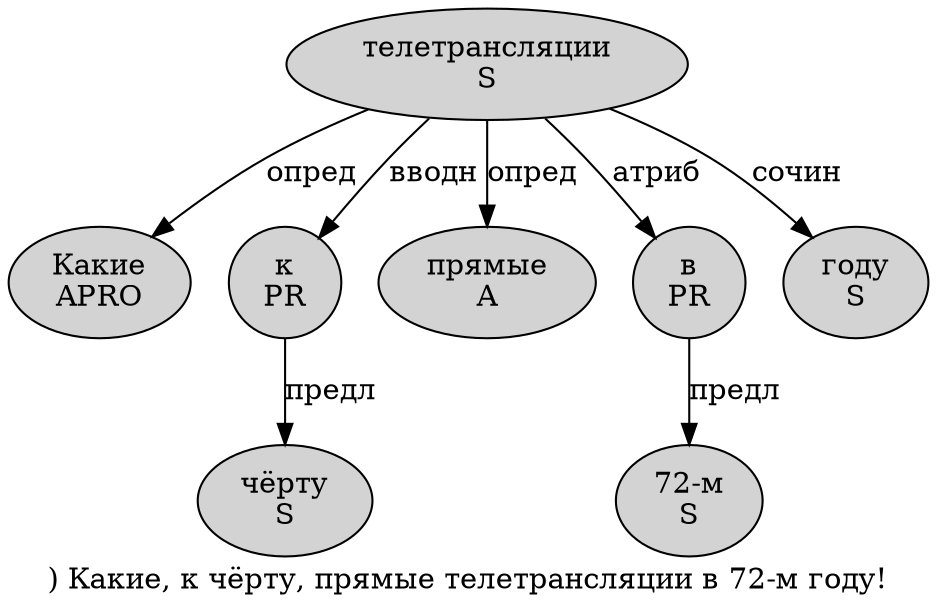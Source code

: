 digraph SENTENCE_3386 {
	graph [label=") Какие, к чёрту, прямые телетрансляции в 72-м году!"]
	node [style=filled]
		1 [label="Какие
APRO" color="" fillcolor=lightgray penwidth=1 shape=ellipse]
		3 [label="к
PR" color="" fillcolor=lightgray penwidth=1 shape=ellipse]
		4 [label="чёрту
S" color="" fillcolor=lightgray penwidth=1 shape=ellipse]
		6 [label="прямые
A" color="" fillcolor=lightgray penwidth=1 shape=ellipse]
		7 [label="телетрансляции
S" color="" fillcolor=lightgray penwidth=1 shape=ellipse]
		8 [label="в
PR" color="" fillcolor=lightgray penwidth=1 shape=ellipse]
		9 [label="72-м
S" color="" fillcolor=lightgray penwidth=1 shape=ellipse]
		10 [label="году
S" color="" fillcolor=lightgray penwidth=1 shape=ellipse]
			7 -> 1 [label="опред"]
			7 -> 3 [label="вводн"]
			7 -> 6 [label="опред"]
			7 -> 8 [label="атриб"]
			7 -> 10 [label="сочин"]
			3 -> 4 [label="предл"]
			8 -> 9 [label="предл"]
}